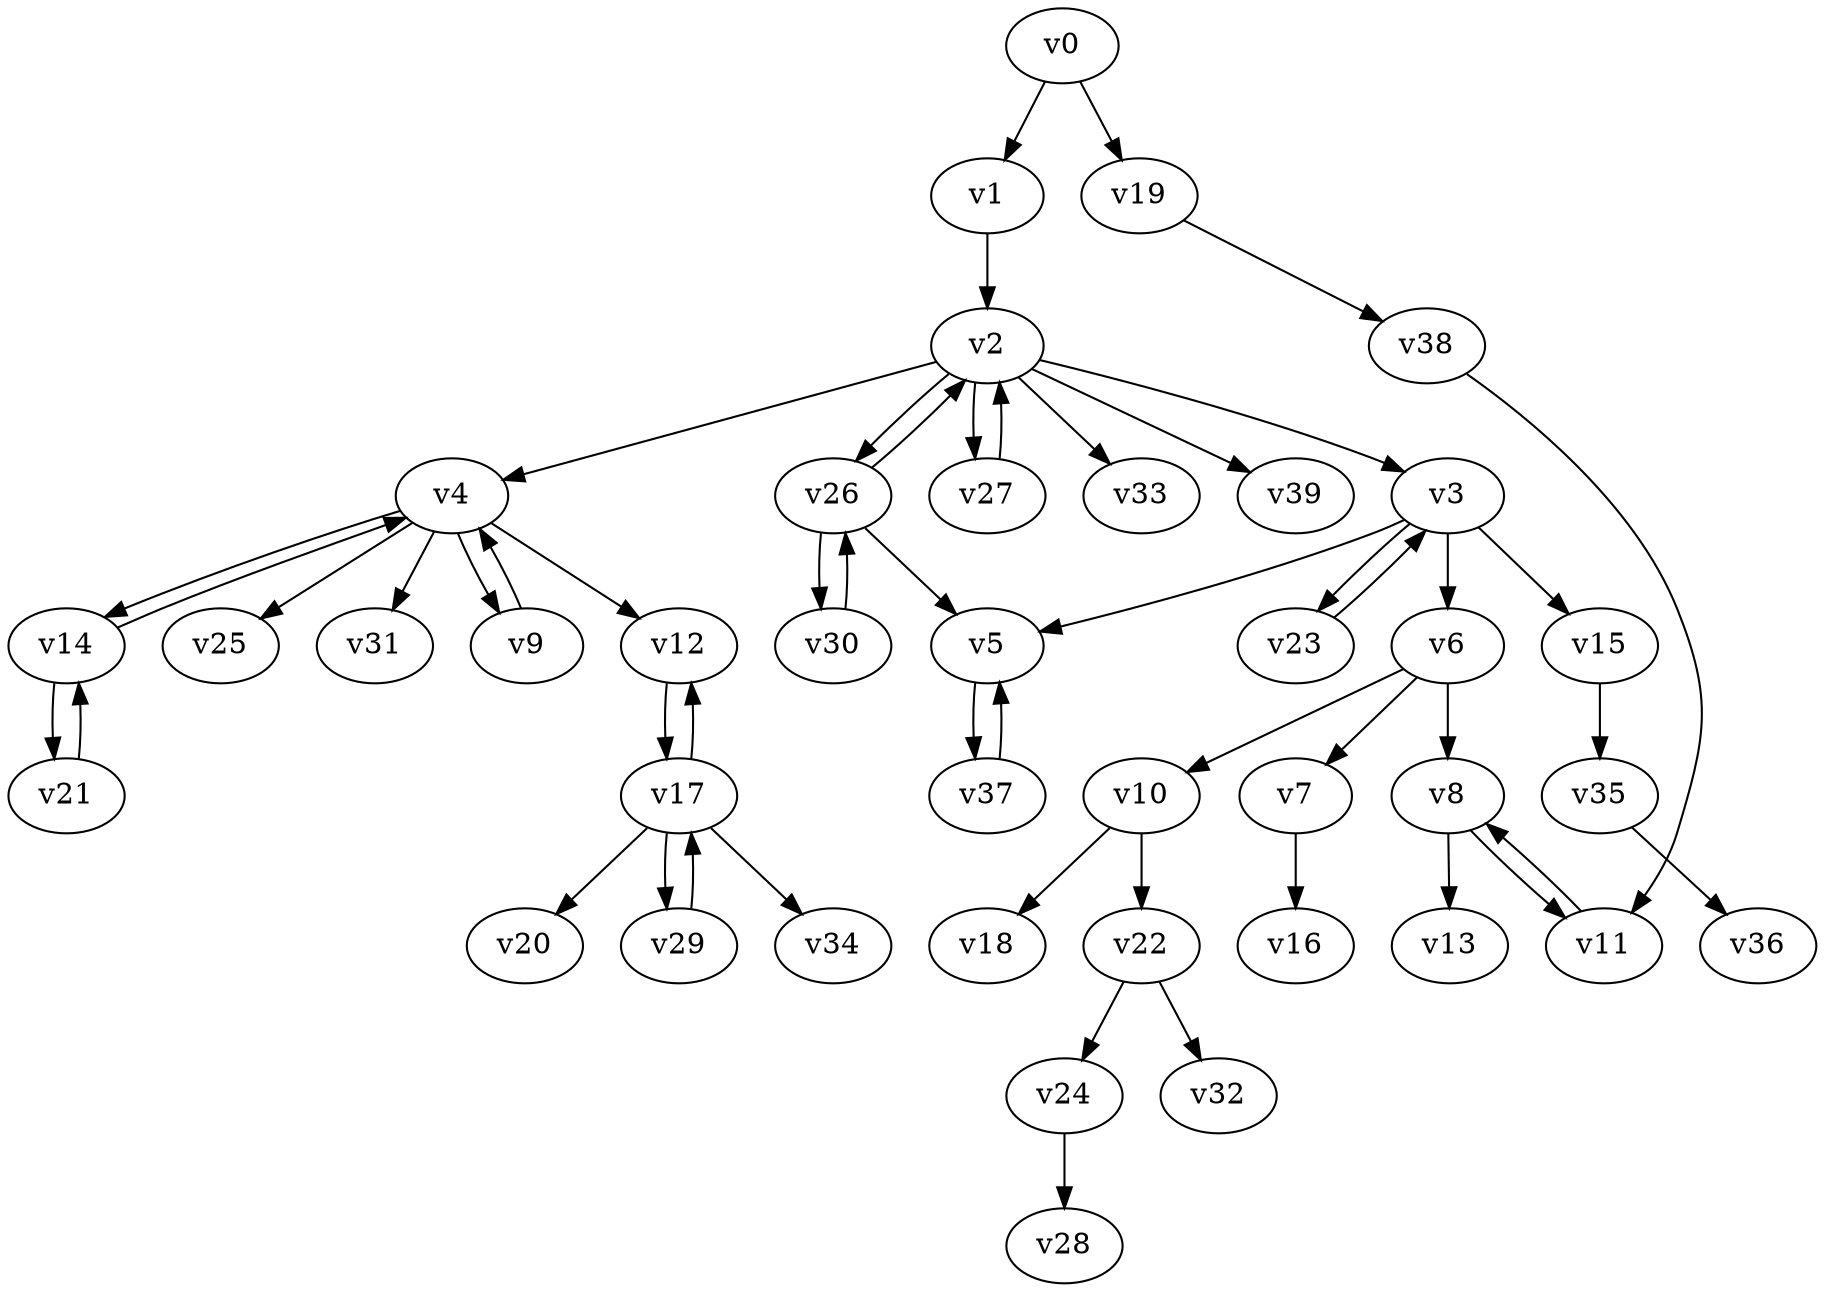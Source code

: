 digraph test047 {
    v0 [name="v0", player=0, weight=-1];
    v1 [name="v1", player=1, weight=16];
    v2 [name="v2", player=0, weight=15];
    v3 [name="v3", player=1, weight=9];
    v4 [name="v4", player=0, weight=12];
    v5 [name="v5", player=1, weight=10];
    v6 [name="v6", player=0, weight=4];
    v7 [name="v7", player=1, weight=-1];
    v8 [name="v8", player=0, weight=4];
    v9 [name="v9", player=1, weight=16];
    v10 [name="v10", player=0, weight=10];
    v11 [name="v11", player=1, weight=12];
    v12 [name="v12", player=0, weight=3];
    v13 [name="v13", player=1, weight=13];
    v14 [name="v14", player=0, weight=5];
    v15 [name="v15", player=1, weight=10];
    v16 [name="v16", player=0, weight=7];
    v17 [name="v17", player=1, weight=10];
    v18 [name="v18", player=0, weight=6];
    v19 [name="v19", player=1, weight=5];
    v20 [name="v20", player=0, weight=10];
    v21 [name="v21", player=1, weight=13];
    v22 [name="v22", player=0, weight=2];
    v23 [name="v23", player=1, weight=-2];
    v24 [name="v24", player=0, weight=10];
    v25 [name="v25", player=1, weight=10];
    v26 [name="v26", player=0, weight=12];
    v27 [name="v27", player=1, weight=-3];
    v28 [name="v28", player=0, weight=12];
    v29 [name="v29", player=1, weight=7];
    v30 [name="v30", player=0, weight=2];
    v31 [name="v31", player=1, weight=18];
    v32 [name="v32", player=0, weight=6];
    v33 [name="v33", player=1, weight=4];
    v34 [name="v34", player=0, weight=18];
    v35 [name="v35", player=1, weight=1];
    v36 [name="v36", player=0, weight=12];
    v37 [name="v37", player=1, weight=5];
    v38 [name="v38", player=0, weight=6];
    v39 [name="v39", player=1, weight=14];
    v0 -> v1;
    v1 -> v2;
    v2 -> v3;
    v2 -> v4;
    v3 -> v5;
    v3 -> v6;
    v6 -> v7;
    v6 -> v8;
    v4 -> v9;
    v9 -> v4;
    v6 -> v10;
    v8 -> v11;
    v11 -> v8;
    v4 -> v12;
    v8 -> v13;
    v4 -> v14;
    v14 -> v4;
    v3 -> v15;
    v7 -> v16;
    v12 -> v17;
    v17 -> v12;
    v10 -> v18;
    v0 -> v19;
    v17 -> v20;
    v14 -> v21;
    v21 -> v14;
    v10 -> v22;
    v3 -> v23;
    v23 -> v3;
    v22 -> v24;
    v4 -> v25;
    v2 -> v26;
    v26 -> v2;
    v2 -> v27;
    v27 -> v2;
    v24 -> v28;
    v17 -> v29;
    v29 -> v17;
    v26 -> v30;
    v30 -> v26;
    v4 -> v31;
    v22 -> v32;
    v2 -> v33;
    v17 -> v34;
    v15 -> v35;
    v35 -> v36;
    v5 -> v37;
    v37 -> v5;
    v19 -> v38;
    v2 -> v39;
    v26 -> v5;
    v38 -> v11;
}
